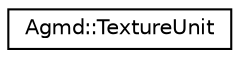 digraph "Graphical Class Hierarchy"
{
  edge [fontname="Helvetica",fontsize="10",labelfontname="Helvetica",labelfontsize="10"];
  node [fontname="Helvetica",fontsize="10",shape=record];
  rankdir="LR";
  Node1 [label="Agmd::TextureUnit",height=0.2,width=0.4,color="black", fillcolor="white", style="filled",URL="$struct_agmd_1_1_texture_unit.html"];
}
